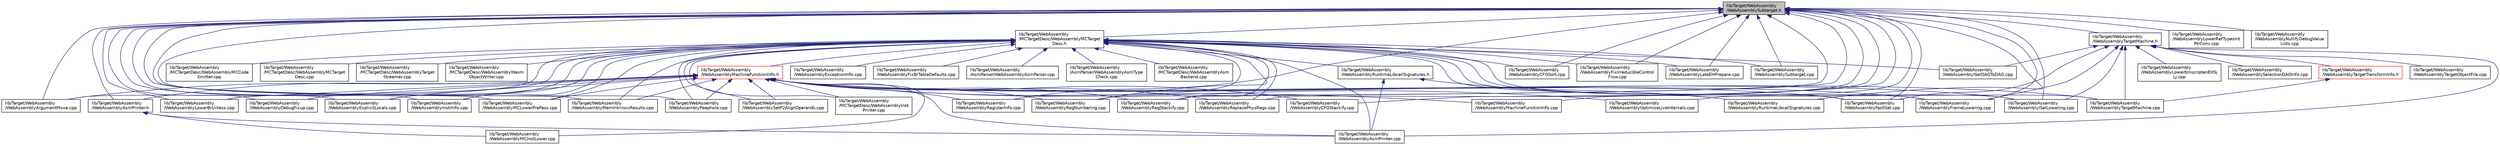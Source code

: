digraph "lib/Target/WebAssembly/WebAssemblySubtarget.h"
{
 // LATEX_PDF_SIZE
  bgcolor="transparent";
  edge [fontname="Helvetica",fontsize="10",labelfontname="Helvetica",labelfontsize="10"];
  node [fontname="Helvetica",fontsize="10",shape=record];
  Node1 [label="lib/Target/WebAssembly\l/WebAssemblySubtarget.h",height=0.2,width=0.4,color="black", fillcolor="grey75", style="filled", fontcolor="black",tooltip=" "];
  Node1 -> Node2 [dir="back",color="midnightblue",fontsize="10",style="solid",fontname="Helvetica"];
  Node2 [label="lib/Target/WebAssembly\l/MCTargetDesc/WebAssemblyMCTarget\lDesc.h",height=0.2,width=0.4,color="black",URL="$WebAssemblyMCTargetDesc_8h.html",tooltip=" "];
  Node2 -> Node3 [dir="back",color="midnightblue",fontsize="10",style="solid",fontname="Helvetica"];
  Node3 [label="lib/Target/WebAssembly\l/AsmParser/WebAssemblyAsmParser.cpp",height=0.2,width=0.4,color="black",URL="$WebAssemblyAsmParser_8cpp.html",tooltip=" "];
  Node2 -> Node4 [dir="back",color="midnightblue",fontsize="10",style="solid",fontname="Helvetica"];
  Node4 [label="lib/Target/WebAssembly\l/AsmParser/WebAssemblyAsmType\lCheck.cpp",height=0.2,width=0.4,color="black",URL="$WebAssemblyAsmTypeCheck_8cpp.html",tooltip=" "];
  Node2 -> Node5 [dir="back",color="midnightblue",fontsize="10",style="solid",fontname="Helvetica"];
  Node5 [label="lib/Target/WebAssembly\l/MCTargetDesc/WebAssemblyAsm\lBackend.cpp",height=0.2,width=0.4,color="black",URL="$WebAssemblyAsmBackend_8cpp.html",tooltip=" "];
  Node2 -> Node6 [dir="back",color="midnightblue",fontsize="10",style="solid",fontname="Helvetica"];
  Node6 [label="lib/Target/WebAssembly\l/MCTargetDesc/WebAssemblyInst\lPrinter.cpp",height=0.2,width=0.4,color="black",URL="$WebAssemblyInstPrinter_8cpp.html",tooltip=" "];
  Node2 -> Node7 [dir="back",color="midnightblue",fontsize="10",style="solid",fontname="Helvetica"];
  Node7 [label="lib/Target/WebAssembly\l/MCTargetDesc/WebAssemblyMCCode\lEmitter.cpp",height=0.2,width=0.4,color="black",URL="$WebAssemblyMCCodeEmitter_8cpp.html",tooltip=" "];
  Node2 -> Node8 [dir="back",color="midnightblue",fontsize="10",style="solid",fontname="Helvetica"];
  Node8 [label="lib/Target/WebAssembly\l/MCTargetDesc/WebAssemblyMCTarget\lDesc.cpp",height=0.2,width=0.4,color="black",URL="$WebAssemblyMCTargetDesc_8cpp.html",tooltip=" "];
  Node2 -> Node9 [dir="back",color="midnightblue",fontsize="10",style="solid",fontname="Helvetica"];
  Node9 [label="lib/Target/WebAssembly\l/MCTargetDesc/WebAssemblyTarget\lStreamer.cpp",height=0.2,width=0.4,color="black",URL="$WebAssemblyTargetStreamer_8cpp.html",tooltip=" "];
  Node2 -> Node10 [dir="back",color="midnightblue",fontsize="10",style="solid",fontname="Helvetica"];
  Node10 [label="lib/Target/WebAssembly\l/MCTargetDesc/WebAssemblyWasm\lObjectWriter.cpp",height=0.2,width=0.4,color="black",URL="$WebAssemblyWasmObjectWriter_8cpp.html",tooltip=" "];
  Node2 -> Node11 [dir="back",color="midnightblue",fontsize="10",style="solid",fontname="Helvetica"];
  Node11 [label="lib/Target/WebAssembly\l/WebAssemblyArgumentMove.cpp",height=0.2,width=0.4,color="black",URL="$WebAssemblyArgumentMove_8cpp.html",tooltip=" "];
  Node2 -> Node12 [dir="back",color="midnightblue",fontsize="10",style="solid",fontname="Helvetica"];
  Node12 [label="lib/Target/WebAssembly\l/WebAssemblyMachineFunctionInfo.h",height=0.2,width=0.4,color="red",URL="$WebAssemblyMachineFunctionInfo_8h.html",tooltip=" "];
  Node12 -> Node6 [dir="back",color="midnightblue",fontsize="10",style="solid",fontname="Helvetica"];
  Node12 -> Node11 [dir="back",color="midnightblue",fontsize="10",style="solid",fontname="Helvetica"];
  Node12 -> Node14 [dir="back",color="midnightblue",fontsize="10",style="solid",fontname="Helvetica"];
  Node14 [label="lib/Target/WebAssembly\l/WebAssemblyAsmPrinter.h",height=0.2,width=0.4,color="black",URL="$WebAssemblyAsmPrinter_8h.html",tooltip=" "];
  Node14 -> Node15 [dir="back",color="midnightblue",fontsize="10",style="solid",fontname="Helvetica"];
  Node15 [label="lib/Target/WebAssembly\l/WebAssemblyAsmPrinter.cpp",height=0.2,width=0.4,color="black",URL="$WebAssemblyAsmPrinter_8cpp.html",tooltip=" "];
  Node14 -> Node16 [dir="back",color="midnightblue",fontsize="10",style="solid",fontname="Helvetica"];
  Node16 [label="lib/Target/WebAssembly\l/WebAssemblyMCInstLower.cpp",height=0.2,width=0.4,color="black",URL="$WebAssemblyMCInstLower_8cpp.html",tooltip=" "];
  Node12 -> Node15 [dir="back",color="midnightblue",fontsize="10",style="solid",fontname="Helvetica"];
  Node12 -> Node17 [dir="back",color="midnightblue",fontsize="10",style="solid",fontname="Helvetica"];
  Node17 [label="lib/Target/WebAssembly\l/WebAssemblyCFGStackify.cpp",height=0.2,width=0.4,color="black",URL="$WebAssemblyCFGStackify_8cpp.html",tooltip=" "];
  Node12 -> Node18 [dir="back",color="midnightblue",fontsize="10",style="solid",fontname="Helvetica"];
  Node18 [label="lib/Target/WebAssembly\l/WebAssemblyDebugFixup.cpp",height=0.2,width=0.4,color="black",URL="$WebAssemblyDebugFixup_8cpp.html",tooltip=" "];
  Node12 -> Node20 [dir="back",color="midnightblue",fontsize="10",style="solid",fontname="Helvetica"];
  Node20 [label="lib/Target/WebAssembly\l/WebAssemblyExplicitLocals.cpp",height=0.2,width=0.4,color="black",URL="$WebAssemblyExplicitLocals_8cpp.html",tooltip=" "];
  Node12 -> Node21 [dir="back",color="midnightblue",fontsize="10",style="solid",fontname="Helvetica"];
  Node21 [label="lib/Target/WebAssembly\l/WebAssemblyFastISel.cpp",height=0.2,width=0.4,color="black",URL="$WebAssemblyFastISel_8cpp.html",tooltip=" "];
  Node12 -> Node22 [dir="back",color="midnightblue",fontsize="10",style="solid",fontname="Helvetica"];
  Node22 [label="lib/Target/WebAssembly\l/WebAssemblyFrameLowering.cpp",height=0.2,width=0.4,color="black",URL="$WebAssemblyFrameLowering_8cpp.html",tooltip=" "];
  Node12 -> Node23 [dir="back",color="midnightblue",fontsize="10",style="solid",fontname="Helvetica"];
  Node23 [label="lib/Target/WebAssembly\l/WebAssemblyInstrInfo.cpp",height=0.2,width=0.4,color="black",URL="$WebAssemblyInstrInfo_8cpp.html",tooltip=" "];
  Node12 -> Node24 [dir="back",color="midnightblue",fontsize="10",style="solid",fontname="Helvetica"];
  Node24 [label="lib/Target/WebAssembly\l/WebAssemblyISelLowering.cpp",height=0.2,width=0.4,color="black",URL="$WebAssemblyISelLowering_8cpp.html",tooltip=" "];
  Node12 -> Node25 [dir="back",color="midnightblue",fontsize="10",style="solid",fontname="Helvetica"];
  Node25 [label="lib/Target/WebAssembly\l/WebAssemblyLowerBrUnless.cpp",height=0.2,width=0.4,color="black",URL="$WebAssemblyLowerBrUnless_8cpp.html",tooltip=" "];
  Node12 -> Node26 [dir="back",color="midnightblue",fontsize="10",style="solid",fontname="Helvetica"];
  Node26 [label="lib/Target/WebAssembly\l/WebAssemblyMachineFunctionInfo.cpp",height=0.2,width=0.4,color="black",URL="$WebAssemblyMachineFunctionInfo_8cpp.html",tooltip=" "];
  Node12 -> Node16 [dir="back",color="midnightblue",fontsize="10",style="solid",fontname="Helvetica"];
  Node12 -> Node27 [dir="back",color="midnightblue",fontsize="10",style="solid",fontname="Helvetica"];
  Node27 [label="lib/Target/WebAssembly\l/WebAssemblyMCLowerPrePass.cpp",height=0.2,width=0.4,color="black",URL="$WebAssemblyMCLowerPrePass_8cpp.html",tooltip=" "];
  Node12 -> Node28 [dir="back",color="midnightblue",fontsize="10",style="solid",fontname="Helvetica"];
  Node28 [label="lib/Target/WebAssembly\l/WebAssemblyMemIntrinsicResults.cpp",height=0.2,width=0.4,color="black",URL="$WebAssemblyMemIntrinsicResults_8cpp.html",tooltip=" "];
  Node12 -> Node29 [dir="back",color="midnightblue",fontsize="10",style="solid",fontname="Helvetica"];
  Node29 [label="lib/Target/WebAssembly\l/WebAssemblyOptimizeLiveIntervals.cpp",height=0.2,width=0.4,color="black",URL="$WebAssemblyOptimizeLiveIntervals_8cpp.html",tooltip=" "];
  Node12 -> Node30 [dir="back",color="midnightblue",fontsize="10",style="solid",fontname="Helvetica"];
  Node30 [label="lib/Target/WebAssembly\l/WebAssemblyPeephole.cpp",height=0.2,width=0.4,color="black",URL="$WebAssemblyPeephole_8cpp.html",tooltip=" "];
  Node12 -> Node32 [dir="back",color="midnightblue",fontsize="10",style="solid",fontname="Helvetica"];
  Node32 [label="lib/Target/WebAssembly\l/WebAssemblyRegisterInfo.cpp",height=0.2,width=0.4,color="black",URL="$WebAssemblyRegisterInfo_8cpp.html",tooltip=" "];
  Node12 -> Node33 [dir="back",color="midnightblue",fontsize="10",style="solid",fontname="Helvetica"];
  Node33 [label="lib/Target/WebAssembly\l/WebAssemblyRegNumbering.cpp",height=0.2,width=0.4,color="black",URL="$WebAssemblyRegNumbering_8cpp.html",tooltip=" "];
  Node12 -> Node34 [dir="back",color="midnightblue",fontsize="10",style="solid",fontname="Helvetica"];
  Node34 [label="lib/Target/WebAssembly\l/WebAssemblyRegStackify.cpp",height=0.2,width=0.4,color="black",URL="$WebAssemblyRegStackify_8cpp.html",tooltip=" "];
  Node12 -> Node35 [dir="back",color="midnightblue",fontsize="10",style="solid",fontname="Helvetica"];
  Node35 [label="lib/Target/WebAssembly\l/WebAssemblyReplacePhysRegs.cpp",height=0.2,width=0.4,color="black",URL="$WebAssemblyReplacePhysRegs_8cpp.html",tooltip=" "];
  Node12 -> Node36 [dir="back",color="midnightblue",fontsize="10",style="solid",fontname="Helvetica"];
  Node36 [label="lib/Target/WebAssembly\l/WebAssemblySetP2AlignOperands.cpp",height=0.2,width=0.4,color="black",URL="$WebAssemblySetP2AlignOperands_8cpp.html",tooltip=" "];
  Node12 -> Node37 [dir="back",color="midnightblue",fontsize="10",style="solid",fontname="Helvetica"];
  Node37 [label="lib/Target/WebAssembly\l/WebAssemblyTargetMachine.cpp",height=0.2,width=0.4,color="black",URL="$WebAssemblyTargetMachine_8cpp.html",tooltip=" "];
  Node2 -> Node15 [dir="back",color="midnightblue",fontsize="10",style="solid",fontname="Helvetica"];
  Node2 -> Node38 [dir="back",color="midnightblue",fontsize="10",style="solid",fontname="Helvetica"];
  Node38 [label="lib/Target/WebAssembly\l/WebAssemblyRuntimeLibcallSignatures.h",height=0.2,width=0.4,color="black",URL="$WebAssemblyRuntimeLibcallSignatures_8h.html",tooltip=" "];
  Node38 -> Node15 [dir="back",color="midnightblue",fontsize="10",style="solid",fontname="Helvetica"];
  Node38 -> Node39 [dir="back",color="midnightblue",fontsize="10",style="solid",fontname="Helvetica"];
  Node39 [label="lib/Target/WebAssembly\l/WebAssemblyRuntimeLibcallSignatures.cpp",height=0.2,width=0.4,color="black",URL="$WebAssemblyRuntimeLibcallSignatures_8cpp.html",tooltip=" "];
  Node2 -> Node40 [dir="back",color="midnightblue",fontsize="10",style="solid",fontname="Helvetica"];
  Node40 [label="lib/Target/WebAssembly\l/WebAssemblyCFGSort.cpp",height=0.2,width=0.4,color="black",URL="$WebAssemblyCFGSort_8cpp.html",tooltip=" "];
  Node2 -> Node18 [dir="back",color="midnightblue",fontsize="10",style="solid",fontname="Helvetica"];
  Node2 -> Node41 [dir="back",color="midnightblue",fontsize="10",style="solid",fontname="Helvetica"];
  Node41 [label="lib/Target/WebAssembly\l/WebAssemblyExceptionInfo.cpp",height=0.2,width=0.4,color="black",URL="$WebAssemblyExceptionInfo_8cpp.html",tooltip="This file implements WebAssemblyException information analysis."];
  Node2 -> Node20 [dir="back",color="midnightblue",fontsize="10",style="solid",fontname="Helvetica"];
  Node2 -> Node21 [dir="back",color="midnightblue",fontsize="10",style="solid",fontname="Helvetica"];
  Node2 -> Node42 [dir="back",color="midnightblue",fontsize="10",style="solid",fontname="Helvetica"];
  Node42 [label="lib/Target/WebAssembly\l/WebAssemblyFixBrTableDefaults.cpp",height=0.2,width=0.4,color="black",URL="$WebAssemblyFixBrTableDefaults_8cpp.html",tooltip=" "];
  Node2 -> Node43 [dir="back",color="midnightblue",fontsize="10",style="solid",fontname="Helvetica"];
  Node43 [label="lib/Target/WebAssembly\l/WebAssemblyFixIrreducibleControl\lFlow.cpp",height=0.2,width=0.4,color="black",URL="$WebAssemblyFixIrreducibleControlFlow_8cpp.html",tooltip=" "];
  Node2 -> Node22 [dir="back",color="midnightblue",fontsize="10",style="solid",fontname="Helvetica"];
  Node2 -> Node23 [dir="back",color="midnightblue",fontsize="10",style="solid",fontname="Helvetica"];
  Node2 -> Node44 [dir="back",color="midnightblue",fontsize="10",style="solid",fontname="Helvetica"];
  Node44 [label="lib/Target/WebAssembly\l/WebAssemblyISelDAGToDAG.cpp",height=0.2,width=0.4,color="black",URL="$WebAssemblyISelDAGToDAG_8cpp.html",tooltip=" "];
  Node2 -> Node24 [dir="back",color="midnightblue",fontsize="10",style="solid",fontname="Helvetica"];
  Node2 -> Node45 [dir="back",color="midnightblue",fontsize="10",style="solid",fontname="Helvetica"];
  Node45 [label="lib/Target/WebAssembly\l/WebAssemblyLateEHPrepare.cpp",height=0.2,width=0.4,color="black",URL="$WebAssemblyLateEHPrepare_8cpp.html",tooltip="Does various transformations for exception handling."];
  Node2 -> Node25 [dir="back",color="midnightblue",fontsize="10",style="solid",fontname="Helvetica"];
  Node2 -> Node27 [dir="back",color="midnightblue",fontsize="10",style="solid",fontname="Helvetica"];
  Node2 -> Node28 [dir="back",color="midnightblue",fontsize="10",style="solid",fontname="Helvetica"];
  Node2 -> Node30 [dir="back",color="midnightblue",fontsize="10",style="solid",fontname="Helvetica"];
  Node2 -> Node32 [dir="back",color="midnightblue",fontsize="10",style="solid",fontname="Helvetica"];
  Node2 -> Node33 [dir="back",color="midnightblue",fontsize="10",style="solid",fontname="Helvetica"];
  Node2 -> Node34 [dir="back",color="midnightblue",fontsize="10",style="solid",fontname="Helvetica"];
  Node2 -> Node35 [dir="back",color="midnightblue",fontsize="10",style="solid",fontname="Helvetica"];
  Node2 -> Node36 [dir="back",color="midnightblue",fontsize="10",style="solid",fontname="Helvetica"];
  Node2 -> Node46 [dir="back",color="midnightblue",fontsize="10",style="solid",fontname="Helvetica"];
  Node46 [label="lib/Target/WebAssembly\l/WebAssemblySubtarget.cpp",height=0.2,width=0.4,color="black",URL="$WebAssemblySubtarget_8cpp.html",tooltip=" "];
  Node2 -> Node37 [dir="back",color="midnightblue",fontsize="10",style="solid",fontname="Helvetica"];
  Node1 -> Node11 [dir="back",color="midnightblue",fontsize="10",style="solid",fontname="Helvetica"];
  Node1 -> Node14 [dir="back",color="midnightblue",fontsize="10",style="solid",fontname="Helvetica"];
  Node1 -> Node47 [dir="back",color="midnightblue",fontsize="10",style="solid",fontname="Helvetica"];
  Node47 [label="lib/Target/WebAssembly\l/WebAssemblyTargetMachine.h",height=0.2,width=0.4,color="black",URL="$WebAssemblyTargetMachine_8h.html",tooltip=" "];
  Node47 -> Node15 [dir="back",color="midnightblue",fontsize="10",style="solid",fontname="Helvetica"];
  Node47 -> Node21 [dir="back",color="midnightblue",fontsize="10",style="solid",fontname="Helvetica"];
  Node47 -> Node22 [dir="back",color="midnightblue",fontsize="10",style="solid",fontname="Helvetica"];
  Node47 -> Node44 [dir="back",color="midnightblue",fontsize="10",style="solid",fontname="Helvetica"];
  Node47 -> Node24 [dir="back",color="midnightblue",fontsize="10",style="solid",fontname="Helvetica"];
  Node47 -> Node48 [dir="back",color="midnightblue",fontsize="10",style="solid",fontname="Helvetica"];
  Node48 [label="lib/Target/WebAssembly\l/WebAssemblyLowerEmscriptenEHSj\lLj.cpp",height=0.2,width=0.4,color="black",URL="$WebAssemblyLowerEmscriptenEHSjLj_8cpp.html",tooltip=" "];
  Node47 -> Node49 [dir="back",color="midnightblue",fontsize="10",style="solid",fontname="Helvetica"];
  Node49 [label="lib/Target/WebAssembly\l/WebAssemblySelectionDAGInfo.cpp",height=0.2,width=0.4,color="black",URL="$WebAssemblySelectionDAGInfo_8cpp.html",tooltip=" "];
  Node47 -> Node37 [dir="back",color="midnightblue",fontsize="10",style="solid",fontname="Helvetica"];
  Node47 -> Node50 [dir="back",color="midnightblue",fontsize="10",style="solid",fontname="Helvetica"];
  Node50 [label="lib/Target/WebAssembly\l/WebAssemblyTargetTransformInfo.h",height=0.2,width=0.4,color="red",URL="$WebAssemblyTargetTransformInfo_8h.html",tooltip=" "];
  Node50 -> Node37 [dir="back",color="midnightblue",fontsize="10",style="solid",fontname="Helvetica"];
  Node47 -> Node52 [dir="back",color="midnightblue",fontsize="10",style="solid",fontname="Helvetica"];
  Node52 [label="lib/Target/WebAssembly\l/WebAssemblyTargetObjectFile.cpp",height=0.2,width=0.4,color="black",URL="$WebAssemblyTargetObjectFile_8cpp.html",tooltip=" "];
  Node1 -> Node40 [dir="back",color="midnightblue",fontsize="10",style="solid",fontname="Helvetica"];
  Node1 -> Node17 [dir="back",color="midnightblue",fontsize="10",style="solid",fontname="Helvetica"];
  Node1 -> Node18 [dir="back",color="midnightblue",fontsize="10",style="solid",fontname="Helvetica"];
  Node1 -> Node20 [dir="back",color="midnightblue",fontsize="10",style="solid",fontname="Helvetica"];
  Node1 -> Node21 [dir="back",color="midnightblue",fontsize="10",style="solid",fontname="Helvetica"];
  Node1 -> Node43 [dir="back",color="midnightblue",fontsize="10",style="solid",fontname="Helvetica"];
  Node1 -> Node22 [dir="back",color="midnightblue",fontsize="10",style="solid",fontname="Helvetica"];
  Node1 -> Node23 [dir="back",color="midnightblue",fontsize="10",style="solid",fontname="Helvetica"];
  Node1 -> Node24 [dir="back",color="midnightblue",fontsize="10",style="solid",fontname="Helvetica"];
  Node1 -> Node45 [dir="back",color="midnightblue",fontsize="10",style="solid",fontname="Helvetica"];
  Node1 -> Node25 [dir="back",color="midnightblue",fontsize="10",style="solid",fontname="Helvetica"];
  Node1 -> Node53 [dir="back",color="midnightblue",fontsize="10",style="solid",fontname="Helvetica"];
  Node53 [label="lib/Target/WebAssembly\l/WebAssemblyLowerRefTypesInt\lPtrConv.cpp",height=0.2,width=0.4,color="black",URL="$WebAssemblyLowerRefTypesIntPtrConv_8cpp.html",tooltip=" "];
  Node1 -> Node26 [dir="back",color="midnightblue",fontsize="10",style="solid",fontname="Helvetica"];
  Node1 -> Node27 [dir="back",color="midnightblue",fontsize="10",style="solid",fontname="Helvetica"];
  Node1 -> Node28 [dir="back",color="midnightblue",fontsize="10",style="solid",fontname="Helvetica"];
  Node1 -> Node54 [dir="back",color="midnightblue",fontsize="10",style="solid",fontname="Helvetica"];
  Node54 [label="lib/Target/WebAssembly\l/WebAssemblyNullifyDebugValue\lLists.cpp",height=0.2,width=0.4,color="black",URL="$WebAssemblyNullifyDebugValueLists_8cpp.html",tooltip=" "];
  Node1 -> Node29 [dir="back",color="midnightblue",fontsize="10",style="solid",fontname="Helvetica"];
  Node1 -> Node30 [dir="back",color="midnightblue",fontsize="10",style="solid",fontname="Helvetica"];
  Node1 -> Node32 [dir="back",color="midnightblue",fontsize="10",style="solid",fontname="Helvetica"];
  Node1 -> Node33 [dir="back",color="midnightblue",fontsize="10",style="solid",fontname="Helvetica"];
  Node1 -> Node34 [dir="back",color="midnightblue",fontsize="10",style="solid",fontname="Helvetica"];
  Node1 -> Node35 [dir="back",color="midnightblue",fontsize="10",style="solid",fontname="Helvetica"];
  Node1 -> Node39 [dir="back",color="midnightblue",fontsize="10",style="solid",fontname="Helvetica"];
  Node1 -> Node46 [dir="back",color="midnightblue",fontsize="10",style="solid",fontname="Helvetica"];
}
